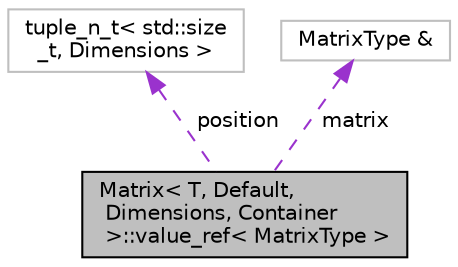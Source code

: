 digraph "Matrix&lt; T, Default, Dimensions, Container &gt;::value_ref&lt; MatrixType &gt;"
{
 // LATEX_PDF_SIZE
  bgcolor="transparent";
  edge [fontname="Helvetica",fontsize="10",labelfontname="Helvetica",labelfontsize="10"];
  node [fontname="Helvetica",fontsize="10",shape=record];
  Node1 [label="Matrix\< T, Default,\l Dimensions, Container\l \>::value_ref\< MatrixType \>",height=0.2,width=0.4,color="black", fillcolor="grey75", style="filled", fontcolor="black",tooltip=" "];
  Node2 -> Node1 [dir="back",color="darkorchid3",fontsize="10",style="dashed",label=" position" ,fontname="Helvetica"];
  Node2 [label="tuple_n_t\< std::size\l_t, Dimensions \>",height=0.2,width=0.4,color="grey75",tooltip=" "];
  Node3 -> Node1 [dir="back",color="darkorchid3",fontsize="10",style="dashed",label=" matrix" ,fontname="Helvetica"];
  Node3 [label="MatrixType &",height=0.2,width=0.4,color="grey75",tooltip=" "];
}
